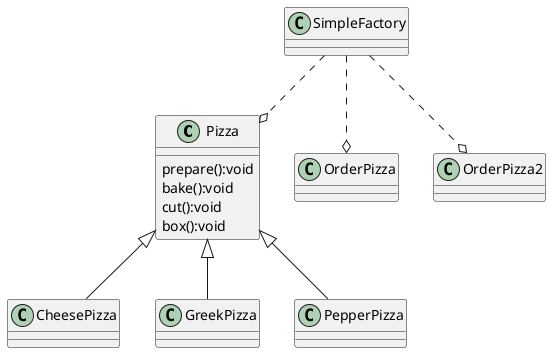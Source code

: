 @startuml
class Pizza{
prepare():void
bake():void
cut():void
box():void
}

class OrderPizza
class OrderPizza2
class CheesePizza
class GreekPizza
class PepperPizza
class SimpleFactory

Pizza <|-- CheesePizza
Pizza <|-- GreekPizza
Pizza <|-- PepperPizza
SimpleFactory ..o OrderPizza
SimpleFactory ..o OrderPizza2
SimpleFactory ..o Pizza

@enduml